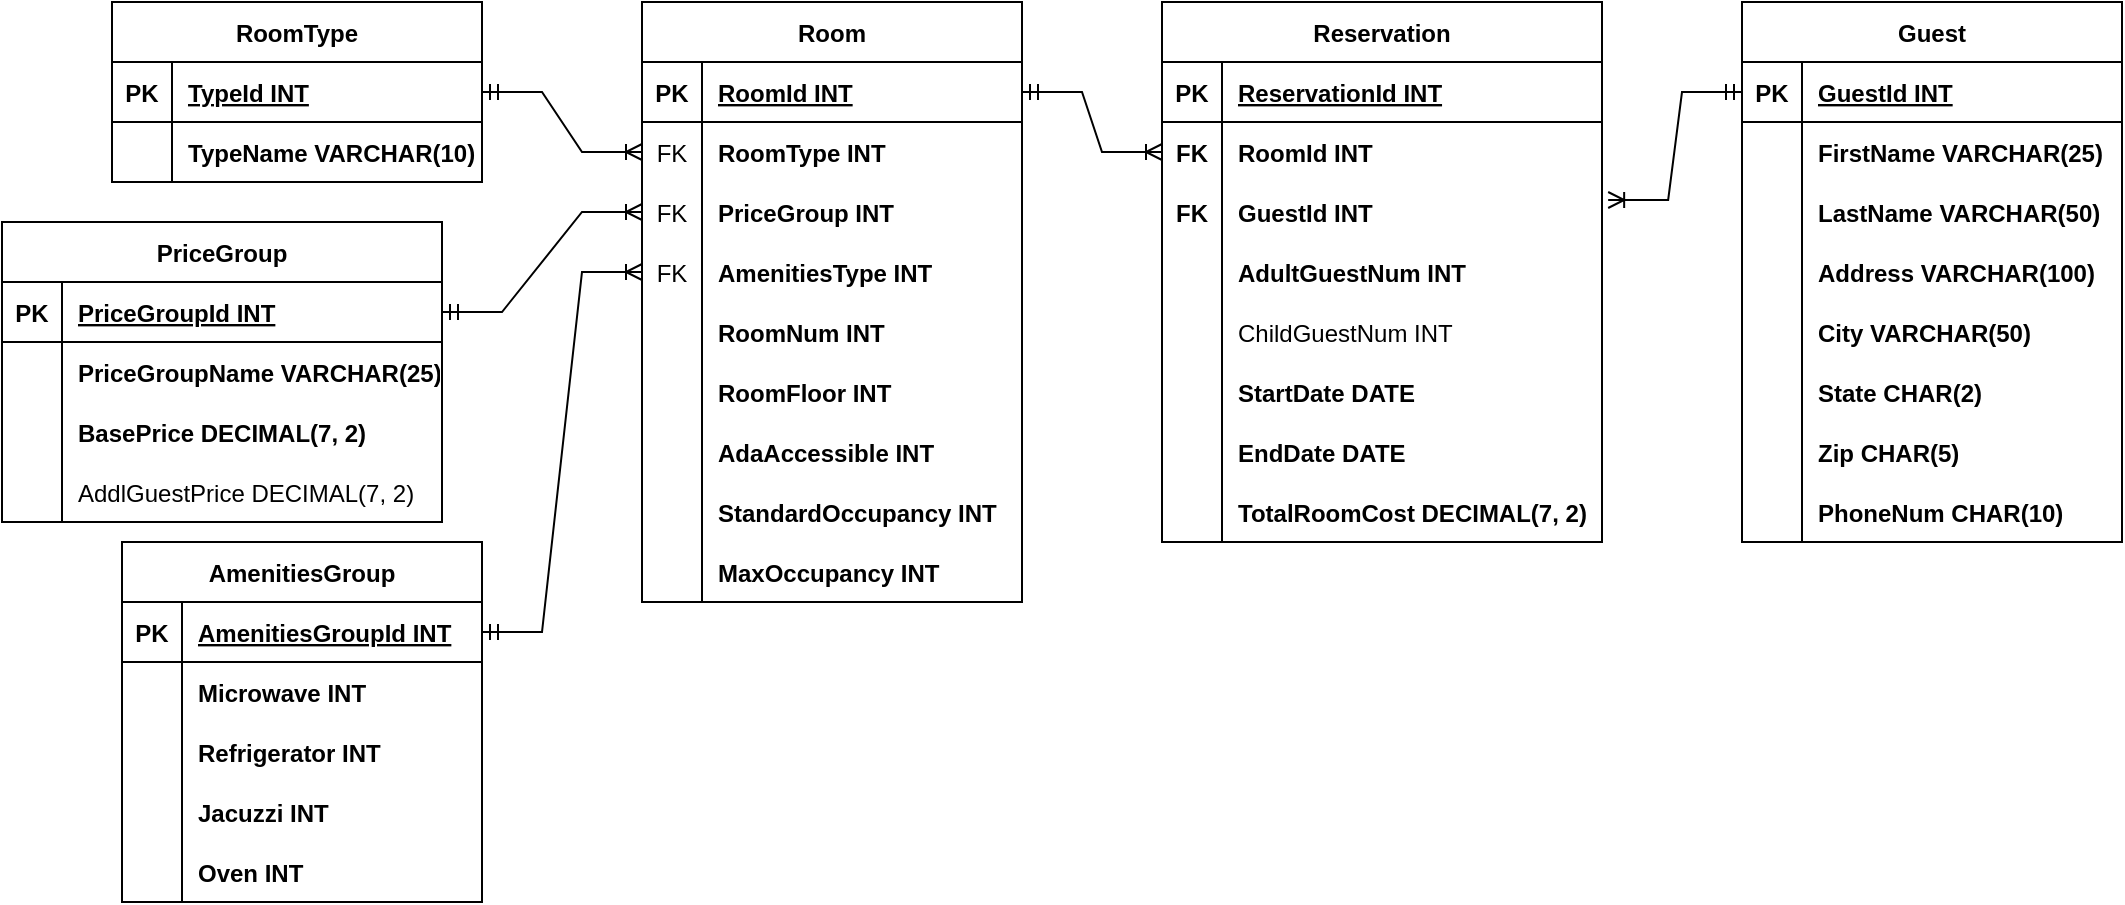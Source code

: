 <mxfile version="20.5.3" type="device"><diagram id="3-YCGGpNm0rzgTaGcJvv" name="Page-1"><mxGraphModel dx="1809" dy="748" grid="1" gridSize="10" guides="1" tooltips="1" connect="1" arrows="1" fold="1" page="1" pageScale="1" pageWidth="850" pageHeight="1100" math="0" shadow="0"><root><mxCell id="0"/><mxCell id="1" parent="0"/><mxCell id="HAqNEDZajmoXnKxnrT2e-1" value="Room" style="shape=table;startSize=30;container=1;collapsible=1;childLayout=tableLayout;fixedRows=1;rowLines=0;fontStyle=1;align=center;resizeLast=1;" parent="1" vertex="1"><mxGeometry x="-190" y="160" width="190" height="300" as="geometry"/></mxCell><mxCell id="HAqNEDZajmoXnKxnrT2e-2" value="" style="shape=tableRow;horizontal=0;startSize=0;swimlaneHead=0;swimlaneBody=0;fillColor=none;collapsible=0;dropTarget=0;points=[[0,0.5],[1,0.5]];portConstraint=eastwest;top=0;left=0;right=0;bottom=1;" parent="HAqNEDZajmoXnKxnrT2e-1" vertex="1"><mxGeometry y="30" width="190" height="30" as="geometry"/></mxCell><mxCell id="HAqNEDZajmoXnKxnrT2e-3" value="PK" style="shape=partialRectangle;connectable=0;fillColor=none;top=0;left=0;bottom=0;right=0;fontStyle=1;overflow=hidden;" parent="HAqNEDZajmoXnKxnrT2e-2" vertex="1"><mxGeometry width="30" height="30" as="geometry"><mxRectangle width="30" height="30" as="alternateBounds"/></mxGeometry></mxCell><mxCell id="HAqNEDZajmoXnKxnrT2e-4" value="RoomId INT" style="shape=partialRectangle;connectable=0;fillColor=none;top=0;left=0;bottom=0;right=0;align=left;spacingLeft=6;fontStyle=5;overflow=hidden;" parent="HAqNEDZajmoXnKxnrT2e-2" vertex="1"><mxGeometry x="30" width="160" height="30" as="geometry"><mxRectangle width="160" height="30" as="alternateBounds"/></mxGeometry></mxCell><mxCell id="HAqNEDZajmoXnKxnrT2e-5" value="" style="shape=tableRow;horizontal=0;startSize=0;swimlaneHead=0;swimlaneBody=0;fillColor=none;collapsible=0;dropTarget=0;points=[[0,0.5],[1,0.5]];portConstraint=eastwest;top=0;left=0;right=0;bottom=0;" parent="HAqNEDZajmoXnKxnrT2e-1" vertex="1"><mxGeometry y="60" width="190" height="30" as="geometry"/></mxCell><mxCell id="HAqNEDZajmoXnKxnrT2e-6" value="FK" style="shape=partialRectangle;connectable=0;fillColor=none;top=0;left=0;bottom=0;right=0;editable=1;overflow=hidden;" parent="HAqNEDZajmoXnKxnrT2e-5" vertex="1"><mxGeometry width="30" height="30" as="geometry"><mxRectangle width="30" height="30" as="alternateBounds"/></mxGeometry></mxCell><mxCell id="HAqNEDZajmoXnKxnrT2e-7" value="RoomType INT" style="shape=partialRectangle;connectable=0;fillColor=none;top=0;left=0;bottom=0;right=0;align=left;spacingLeft=6;overflow=hidden;fontStyle=1" parent="HAqNEDZajmoXnKxnrT2e-5" vertex="1"><mxGeometry x="30" width="160" height="30" as="geometry"><mxRectangle width="160" height="30" as="alternateBounds"/></mxGeometry></mxCell><mxCell id="HAqNEDZajmoXnKxnrT2e-58" value="" style="shape=tableRow;horizontal=0;startSize=0;swimlaneHead=0;swimlaneBody=0;fillColor=none;collapsible=0;dropTarget=0;points=[[0,0.5],[1,0.5]];portConstraint=eastwest;top=0;left=0;right=0;bottom=0;" parent="HAqNEDZajmoXnKxnrT2e-1" vertex="1"><mxGeometry y="90" width="190" height="30" as="geometry"/></mxCell><mxCell id="HAqNEDZajmoXnKxnrT2e-59" value="FK" style="shape=partialRectangle;connectable=0;fillColor=none;top=0;left=0;bottom=0;right=0;editable=1;overflow=hidden;" parent="HAqNEDZajmoXnKxnrT2e-58" vertex="1"><mxGeometry width="30" height="30" as="geometry"><mxRectangle width="30" height="30" as="alternateBounds"/></mxGeometry></mxCell><mxCell id="HAqNEDZajmoXnKxnrT2e-60" value="PriceGroup INT" style="shape=partialRectangle;connectable=0;fillColor=none;top=0;left=0;bottom=0;right=0;align=left;spacingLeft=6;overflow=hidden;fontStyle=1" parent="HAqNEDZajmoXnKxnrT2e-58" vertex="1"><mxGeometry x="30" width="160" height="30" as="geometry"><mxRectangle width="160" height="30" as="alternateBounds"/></mxGeometry></mxCell><mxCell id="HAqNEDZajmoXnKxnrT2e-36" value="" style="shape=tableRow;horizontal=0;startSize=0;swimlaneHead=0;swimlaneBody=0;fillColor=none;collapsible=0;dropTarget=0;points=[[0,0.5],[1,0.5]];portConstraint=eastwest;top=0;left=0;right=0;bottom=0;" parent="HAqNEDZajmoXnKxnrT2e-1" vertex="1"><mxGeometry y="120" width="190" height="30" as="geometry"/></mxCell><mxCell id="HAqNEDZajmoXnKxnrT2e-37" value="FK" style="shape=partialRectangle;connectable=0;fillColor=none;top=0;left=0;bottom=0;right=0;editable=1;overflow=hidden;" parent="HAqNEDZajmoXnKxnrT2e-36" vertex="1"><mxGeometry width="30" height="30" as="geometry"><mxRectangle width="30" height="30" as="alternateBounds"/></mxGeometry></mxCell><mxCell id="HAqNEDZajmoXnKxnrT2e-38" value="AmenitiesType INT" style="shape=partialRectangle;connectable=0;fillColor=none;top=0;left=0;bottom=0;right=0;align=left;spacingLeft=6;overflow=hidden;fontStyle=1" parent="HAqNEDZajmoXnKxnrT2e-36" vertex="1"><mxGeometry x="30" width="160" height="30" as="geometry"><mxRectangle width="160" height="30" as="alternateBounds"/></mxGeometry></mxCell><mxCell id="HAqNEDZajmoXnKxnrT2e-55" value="" style="shape=tableRow;horizontal=0;startSize=0;swimlaneHead=0;swimlaneBody=0;fillColor=none;collapsible=0;dropTarget=0;points=[[0,0.5],[1,0.5]];portConstraint=eastwest;top=0;left=0;right=0;bottom=0;" parent="HAqNEDZajmoXnKxnrT2e-1" vertex="1"><mxGeometry y="150" width="190" height="30" as="geometry"/></mxCell><mxCell id="HAqNEDZajmoXnKxnrT2e-56" value="" style="shape=partialRectangle;connectable=0;fillColor=none;top=0;left=0;bottom=0;right=0;editable=1;overflow=hidden;" parent="HAqNEDZajmoXnKxnrT2e-55" vertex="1"><mxGeometry width="30" height="30" as="geometry"><mxRectangle width="30" height="30" as="alternateBounds"/></mxGeometry></mxCell><mxCell id="HAqNEDZajmoXnKxnrT2e-57" value="RoomNum INT" style="shape=partialRectangle;connectable=0;fillColor=none;top=0;left=0;bottom=0;right=0;align=left;spacingLeft=6;overflow=hidden;fontStyle=1" parent="HAqNEDZajmoXnKxnrT2e-55" vertex="1"><mxGeometry x="30" width="160" height="30" as="geometry"><mxRectangle width="160" height="30" as="alternateBounds"/></mxGeometry></mxCell><mxCell id="HAqNEDZajmoXnKxnrT2e-189" value="" style="shape=tableRow;horizontal=0;startSize=0;swimlaneHead=0;swimlaneBody=0;fillColor=none;collapsible=0;dropTarget=0;points=[[0,0.5],[1,0.5]];portConstraint=eastwest;top=0;left=0;right=0;bottom=0;" parent="HAqNEDZajmoXnKxnrT2e-1" vertex="1"><mxGeometry y="180" width="190" height="30" as="geometry"/></mxCell><mxCell id="HAqNEDZajmoXnKxnrT2e-190" value="" style="shape=partialRectangle;connectable=0;fillColor=none;top=0;left=0;bottom=0;right=0;editable=1;overflow=hidden;" parent="HAqNEDZajmoXnKxnrT2e-189" vertex="1"><mxGeometry width="30" height="30" as="geometry"><mxRectangle width="30" height="30" as="alternateBounds"/></mxGeometry></mxCell><mxCell id="HAqNEDZajmoXnKxnrT2e-191" value="RoomFloor INT" style="shape=partialRectangle;connectable=0;fillColor=none;top=0;left=0;bottom=0;right=0;align=left;spacingLeft=6;overflow=hidden;fontStyle=1" parent="HAqNEDZajmoXnKxnrT2e-189" vertex="1"><mxGeometry x="30" width="160" height="30" as="geometry"><mxRectangle width="160" height="30" as="alternateBounds"/></mxGeometry></mxCell><mxCell id="HAqNEDZajmoXnKxnrT2e-8" value="" style="shape=tableRow;horizontal=0;startSize=0;swimlaneHead=0;swimlaneBody=0;fillColor=none;collapsible=0;dropTarget=0;points=[[0,0.5],[1,0.5]];portConstraint=eastwest;top=0;left=0;right=0;bottom=0;" parent="HAqNEDZajmoXnKxnrT2e-1" vertex="1"><mxGeometry y="210" width="190" height="30" as="geometry"/></mxCell><mxCell id="HAqNEDZajmoXnKxnrT2e-9" value="" style="shape=partialRectangle;connectable=0;fillColor=none;top=0;left=0;bottom=0;right=0;editable=1;overflow=hidden;" parent="HAqNEDZajmoXnKxnrT2e-8" vertex="1"><mxGeometry width="30" height="30" as="geometry"><mxRectangle width="30" height="30" as="alternateBounds"/></mxGeometry></mxCell><mxCell id="HAqNEDZajmoXnKxnrT2e-10" value="AdaAccessible INT" style="shape=partialRectangle;connectable=0;fillColor=none;top=0;left=0;bottom=0;right=0;align=left;spacingLeft=6;overflow=hidden;fontStyle=1" parent="HAqNEDZajmoXnKxnrT2e-8" vertex="1"><mxGeometry x="30" width="160" height="30" as="geometry"><mxRectangle width="160" height="30" as="alternateBounds"/></mxGeometry></mxCell><mxCell id="HAqNEDZajmoXnKxnrT2e-11" value="" style="shape=tableRow;horizontal=0;startSize=0;swimlaneHead=0;swimlaneBody=0;fillColor=none;collapsible=0;dropTarget=0;points=[[0,0.5],[1,0.5]];portConstraint=eastwest;top=0;left=0;right=0;bottom=0;" parent="HAqNEDZajmoXnKxnrT2e-1" vertex="1"><mxGeometry y="240" width="190" height="30" as="geometry"/></mxCell><mxCell id="HAqNEDZajmoXnKxnrT2e-12" value="" style="shape=partialRectangle;connectable=0;fillColor=none;top=0;left=0;bottom=0;right=0;editable=1;overflow=hidden;" parent="HAqNEDZajmoXnKxnrT2e-11" vertex="1"><mxGeometry width="30" height="30" as="geometry"><mxRectangle width="30" height="30" as="alternateBounds"/></mxGeometry></mxCell><mxCell id="HAqNEDZajmoXnKxnrT2e-13" value="StandardOccupancy INT" style="shape=partialRectangle;connectable=0;fillColor=none;top=0;left=0;bottom=0;right=0;align=left;spacingLeft=6;overflow=hidden;fontStyle=1" parent="HAqNEDZajmoXnKxnrT2e-11" vertex="1"><mxGeometry x="30" width="160" height="30" as="geometry"><mxRectangle width="160" height="30" as="alternateBounds"/></mxGeometry></mxCell><mxCell id="HAqNEDZajmoXnKxnrT2e-30" value="" style="shape=tableRow;horizontal=0;startSize=0;swimlaneHead=0;swimlaneBody=0;fillColor=none;collapsible=0;dropTarget=0;points=[[0,0.5],[1,0.5]];portConstraint=eastwest;top=0;left=0;right=0;bottom=0;" parent="HAqNEDZajmoXnKxnrT2e-1" vertex="1"><mxGeometry y="270" width="190" height="30" as="geometry"/></mxCell><mxCell id="HAqNEDZajmoXnKxnrT2e-31" value="" style="shape=partialRectangle;connectable=0;fillColor=none;top=0;left=0;bottom=0;right=0;editable=1;overflow=hidden;" parent="HAqNEDZajmoXnKxnrT2e-30" vertex="1"><mxGeometry width="30" height="30" as="geometry"><mxRectangle width="30" height="30" as="alternateBounds"/></mxGeometry></mxCell><mxCell id="HAqNEDZajmoXnKxnrT2e-32" value="MaxOccupancy INT" style="shape=partialRectangle;connectable=0;fillColor=none;top=0;left=0;bottom=0;right=0;align=left;spacingLeft=6;overflow=hidden;fontStyle=1" parent="HAqNEDZajmoXnKxnrT2e-30" vertex="1"><mxGeometry x="30" width="160" height="30" as="geometry"><mxRectangle width="160" height="30" as="alternateBounds"/></mxGeometry></mxCell><mxCell id="HAqNEDZajmoXnKxnrT2e-42" value="RoomType" style="shape=table;startSize=30;container=1;collapsible=1;childLayout=tableLayout;fixedRows=1;rowLines=0;fontStyle=1;align=center;resizeLast=1;" parent="1" vertex="1"><mxGeometry x="-455" y="160" width="185" height="90" as="geometry"/></mxCell><mxCell id="HAqNEDZajmoXnKxnrT2e-43" value="" style="shape=tableRow;horizontal=0;startSize=0;swimlaneHead=0;swimlaneBody=0;fillColor=none;collapsible=0;dropTarget=0;points=[[0,0.5],[1,0.5]];portConstraint=eastwest;top=0;left=0;right=0;bottom=1;" parent="HAqNEDZajmoXnKxnrT2e-42" vertex="1"><mxGeometry y="30" width="185" height="30" as="geometry"/></mxCell><mxCell id="HAqNEDZajmoXnKxnrT2e-44" value="PK" style="shape=partialRectangle;connectable=0;fillColor=none;top=0;left=0;bottom=0;right=0;fontStyle=1;overflow=hidden;" parent="HAqNEDZajmoXnKxnrT2e-43" vertex="1"><mxGeometry width="30" height="30" as="geometry"><mxRectangle width="30" height="30" as="alternateBounds"/></mxGeometry></mxCell><mxCell id="HAqNEDZajmoXnKxnrT2e-45" value="TypeId INT" style="shape=partialRectangle;connectable=0;fillColor=none;top=0;left=0;bottom=0;right=0;align=left;spacingLeft=6;fontStyle=5;overflow=hidden;" parent="HAqNEDZajmoXnKxnrT2e-43" vertex="1"><mxGeometry x="30" width="155" height="30" as="geometry"><mxRectangle width="155" height="30" as="alternateBounds"/></mxGeometry></mxCell><mxCell id="HAqNEDZajmoXnKxnrT2e-46" value="" style="shape=tableRow;horizontal=0;startSize=0;swimlaneHead=0;swimlaneBody=0;fillColor=none;collapsible=0;dropTarget=0;points=[[0,0.5],[1,0.5]];portConstraint=eastwest;top=0;left=0;right=0;bottom=0;" parent="HAqNEDZajmoXnKxnrT2e-42" vertex="1"><mxGeometry y="60" width="185" height="30" as="geometry"/></mxCell><mxCell id="HAqNEDZajmoXnKxnrT2e-47" value="" style="shape=partialRectangle;connectable=0;fillColor=none;top=0;left=0;bottom=0;right=0;editable=1;overflow=hidden;" parent="HAqNEDZajmoXnKxnrT2e-46" vertex="1"><mxGeometry width="30" height="30" as="geometry"><mxRectangle width="30" height="30" as="alternateBounds"/></mxGeometry></mxCell><mxCell id="HAqNEDZajmoXnKxnrT2e-48" value="TypeName VARCHAR(10)" style="shape=partialRectangle;connectable=0;fillColor=none;top=0;left=0;bottom=0;right=0;align=left;spacingLeft=6;overflow=hidden;fontStyle=1" parent="HAqNEDZajmoXnKxnrT2e-46" vertex="1"><mxGeometry x="30" width="155" height="30" as="geometry"><mxRectangle width="155" height="30" as="alternateBounds"/></mxGeometry></mxCell><mxCell id="HAqNEDZajmoXnKxnrT2e-61" value="PriceGroup" style="shape=table;startSize=30;container=1;collapsible=1;childLayout=tableLayout;fixedRows=1;rowLines=0;fontStyle=1;align=center;resizeLast=1;" parent="1" vertex="1"><mxGeometry x="-510" y="270" width="220" height="150" as="geometry"/></mxCell><mxCell id="HAqNEDZajmoXnKxnrT2e-62" value="" style="shape=tableRow;horizontal=0;startSize=0;swimlaneHead=0;swimlaneBody=0;fillColor=none;collapsible=0;dropTarget=0;points=[[0,0.5],[1,0.5]];portConstraint=eastwest;top=0;left=0;right=0;bottom=1;" parent="HAqNEDZajmoXnKxnrT2e-61" vertex="1"><mxGeometry y="30" width="220" height="30" as="geometry"/></mxCell><mxCell id="HAqNEDZajmoXnKxnrT2e-63" value="PK" style="shape=partialRectangle;connectable=0;fillColor=none;top=0;left=0;bottom=0;right=0;fontStyle=1;overflow=hidden;" parent="HAqNEDZajmoXnKxnrT2e-62" vertex="1"><mxGeometry width="30" height="30" as="geometry"><mxRectangle width="30" height="30" as="alternateBounds"/></mxGeometry></mxCell><mxCell id="HAqNEDZajmoXnKxnrT2e-64" value="PriceGroupId INT" style="shape=partialRectangle;connectable=0;fillColor=none;top=0;left=0;bottom=0;right=0;align=left;spacingLeft=6;fontStyle=5;overflow=hidden;" parent="HAqNEDZajmoXnKxnrT2e-62" vertex="1"><mxGeometry x="30" width="190" height="30" as="geometry"><mxRectangle width="190" height="30" as="alternateBounds"/></mxGeometry></mxCell><mxCell id="HAqNEDZajmoXnKxnrT2e-65" value="" style="shape=tableRow;horizontal=0;startSize=0;swimlaneHead=0;swimlaneBody=0;fillColor=none;collapsible=0;dropTarget=0;points=[[0,0.5],[1,0.5]];portConstraint=eastwest;top=0;left=0;right=0;bottom=0;" parent="HAqNEDZajmoXnKxnrT2e-61" vertex="1"><mxGeometry y="60" width="220" height="30" as="geometry"/></mxCell><mxCell id="HAqNEDZajmoXnKxnrT2e-66" value="" style="shape=partialRectangle;connectable=0;fillColor=none;top=0;left=0;bottom=0;right=0;editable=1;overflow=hidden;" parent="HAqNEDZajmoXnKxnrT2e-65" vertex="1"><mxGeometry width="30" height="30" as="geometry"><mxRectangle width="30" height="30" as="alternateBounds"/></mxGeometry></mxCell><mxCell id="HAqNEDZajmoXnKxnrT2e-67" value="PriceGroupName VARCHAR(25)" style="shape=partialRectangle;connectable=0;fillColor=none;top=0;left=0;bottom=0;right=0;align=left;spacingLeft=6;overflow=hidden;fontStyle=1" parent="HAqNEDZajmoXnKxnrT2e-65" vertex="1"><mxGeometry x="30" width="190" height="30" as="geometry"><mxRectangle width="190" height="30" as="alternateBounds"/></mxGeometry></mxCell><mxCell id="HAqNEDZajmoXnKxnrT2e-183" value="" style="shape=tableRow;horizontal=0;startSize=0;swimlaneHead=0;swimlaneBody=0;fillColor=none;collapsible=0;dropTarget=0;points=[[0,0.5],[1,0.5]];portConstraint=eastwest;top=0;left=0;right=0;bottom=0;" parent="HAqNEDZajmoXnKxnrT2e-61" vertex="1"><mxGeometry y="90" width="220" height="30" as="geometry"/></mxCell><mxCell id="HAqNEDZajmoXnKxnrT2e-184" value="" style="shape=partialRectangle;connectable=0;fillColor=none;top=0;left=0;bottom=0;right=0;editable=1;overflow=hidden;" parent="HAqNEDZajmoXnKxnrT2e-183" vertex="1"><mxGeometry width="30" height="30" as="geometry"><mxRectangle width="30" height="30" as="alternateBounds"/></mxGeometry></mxCell><mxCell id="HAqNEDZajmoXnKxnrT2e-185" value="BasePrice DECIMAL(7, 2)" style="shape=partialRectangle;connectable=0;fillColor=none;top=0;left=0;bottom=0;right=0;align=left;spacingLeft=6;overflow=hidden;fontStyle=1" parent="HAqNEDZajmoXnKxnrT2e-183" vertex="1"><mxGeometry x="30" width="190" height="30" as="geometry"><mxRectangle width="190" height="30" as="alternateBounds"/></mxGeometry></mxCell><mxCell id="HAqNEDZajmoXnKxnrT2e-68" value="" style="shape=tableRow;horizontal=0;startSize=0;swimlaneHead=0;swimlaneBody=0;fillColor=none;collapsible=0;dropTarget=0;points=[[0,0.5],[1,0.5]];portConstraint=eastwest;top=0;left=0;right=0;bottom=0;" parent="HAqNEDZajmoXnKxnrT2e-61" vertex="1"><mxGeometry y="120" width="220" height="30" as="geometry"/></mxCell><mxCell id="HAqNEDZajmoXnKxnrT2e-69" value="" style="shape=partialRectangle;connectable=0;fillColor=none;top=0;left=0;bottom=0;right=0;editable=1;overflow=hidden;" parent="HAqNEDZajmoXnKxnrT2e-68" vertex="1"><mxGeometry width="30" height="30" as="geometry"><mxRectangle width="30" height="30" as="alternateBounds"/></mxGeometry></mxCell><mxCell id="HAqNEDZajmoXnKxnrT2e-70" value="AddlGuestPrice DECIMAL(7, 2)" style="shape=partialRectangle;connectable=0;fillColor=none;top=0;left=0;bottom=0;right=0;align=left;spacingLeft=6;overflow=hidden;fontStyle=0" parent="HAqNEDZajmoXnKxnrT2e-68" vertex="1"><mxGeometry x="30" width="190" height="30" as="geometry"><mxRectangle width="190" height="30" as="alternateBounds"/></mxGeometry></mxCell><mxCell id="HAqNEDZajmoXnKxnrT2e-74" value="Guest" style="shape=table;startSize=30;container=1;collapsible=1;childLayout=tableLayout;fixedRows=1;rowLines=0;fontStyle=1;align=center;resizeLast=1;" parent="1" vertex="1"><mxGeometry x="360" y="160" width="190" height="270" as="geometry"/></mxCell><mxCell id="HAqNEDZajmoXnKxnrT2e-75" value="" style="shape=tableRow;horizontal=0;startSize=0;swimlaneHead=0;swimlaneBody=0;fillColor=none;collapsible=0;dropTarget=0;points=[[0,0.5],[1,0.5]];portConstraint=eastwest;top=0;left=0;right=0;bottom=1;" parent="HAqNEDZajmoXnKxnrT2e-74" vertex="1"><mxGeometry y="30" width="190" height="30" as="geometry"/></mxCell><mxCell id="HAqNEDZajmoXnKxnrT2e-76" value="PK" style="shape=partialRectangle;connectable=0;fillColor=none;top=0;left=0;bottom=0;right=0;fontStyle=1;overflow=hidden;" parent="HAqNEDZajmoXnKxnrT2e-75" vertex="1"><mxGeometry width="30" height="30" as="geometry"><mxRectangle width="30" height="30" as="alternateBounds"/></mxGeometry></mxCell><mxCell id="HAqNEDZajmoXnKxnrT2e-77" value="GuestId INT" style="shape=partialRectangle;connectable=0;fillColor=none;top=0;left=0;bottom=0;right=0;align=left;spacingLeft=6;fontStyle=5;overflow=hidden;" parent="HAqNEDZajmoXnKxnrT2e-75" vertex="1"><mxGeometry x="30" width="160" height="30" as="geometry"><mxRectangle width="160" height="30" as="alternateBounds"/></mxGeometry></mxCell><mxCell id="HAqNEDZajmoXnKxnrT2e-78" value="" style="shape=tableRow;horizontal=0;startSize=0;swimlaneHead=0;swimlaneBody=0;fillColor=none;collapsible=0;dropTarget=0;points=[[0,0.5],[1,0.5]];portConstraint=eastwest;top=0;left=0;right=0;bottom=0;" parent="HAqNEDZajmoXnKxnrT2e-74" vertex="1"><mxGeometry y="60" width="190" height="30" as="geometry"/></mxCell><mxCell id="HAqNEDZajmoXnKxnrT2e-79" value="" style="shape=partialRectangle;connectable=0;fillColor=none;top=0;left=0;bottom=0;right=0;editable=1;overflow=hidden;" parent="HAqNEDZajmoXnKxnrT2e-78" vertex="1"><mxGeometry width="30" height="30" as="geometry"><mxRectangle width="30" height="30" as="alternateBounds"/></mxGeometry></mxCell><mxCell id="HAqNEDZajmoXnKxnrT2e-80" value="FirstName VARCHAR(25)" style="shape=partialRectangle;connectable=0;fillColor=none;top=0;left=0;bottom=0;right=0;align=left;spacingLeft=6;overflow=hidden;fontStyle=1" parent="HAqNEDZajmoXnKxnrT2e-78" vertex="1"><mxGeometry x="30" width="160" height="30" as="geometry"><mxRectangle width="160" height="30" as="alternateBounds"/></mxGeometry></mxCell><mxCell id="HAqNEDZajmoXnKxnrT2e-81" value="" style="shape=tableRow;horizontal=0;startSize=0;swimlaneHead=0;swimlaneBody=0;fillColor=none;collapsible=0;dropTarget=0;points=[[0,0.5],[1,0.5]];portConstraint=eastwest;top=0;left=0;right=0;bottom=0;" parent="HAqNEDZajmoXnKxnrT2e-74" vertex="1"><mxGeometry y="90" width="190" height="30" as="geometry"/></mxCell><mxCell id="HAqNEDZajmoXnKxnrT2e-82" value="" style="shape=partialRectangle;connectable=0;fillColor=none;top=0;left=0;bottom=0;right=0;editable=1;overflow=hidden;" parent="HAqNEDZajmoXnKxnrT2e-81" vertex="1"><mxGeometry width="30" height="30" as="geometry"><mxRectangle width="30" height="30" as="alternateBounds"/></mxGeometry></mxCell><mxCell id="HAqNEDZajmoXnKxnrT2e-83" value="LastName VARCHAR(50)" style="shape=partialRectangle;connectable=0;fillColor=none;top=0;left=0;bottom=0;right=0;align=left;spacingLeft=6;overflow=hidden;fontStyle=1" parent="HAqNEDZajmoXnKxnrT2e-81" vertex="1"><mxGeometry x="30" width="160" height="30" as="geometry"><mxRectangle width="160" height="30" as="alternateBounds"/></mxGeometry></mxCell><mxCell id="HAqNEDZajmoXnKxnrT2e-84" value="" style="shape=tableRow;horizontal=0;startSize=0;swimlaneHead=0;swimlaneBody=0;fillColor=none;collapsible=0;dropTarget=0;points=[[0,0.5],[1,0.5]];portConstraint=eastwest;top=0;left=0;right=0;bottom=0;" parent="HAqNEDZajmoXnKxnrT2e-74" vertex="1"><mxGeometry y="120" width="190" height="30" as="geometry"/></mxCell><mxCell id="HAqNEDZajmoXnKxnrT2e-85" value="" style="shape=partialRectangle;connectable=0;fillColor=none;top=0;left=0;bottom=0;right=0;editable=1;overflow=hidden;" parent="HAqNEDZajmoXnKxnrT2e-84" vertex="1"><mxGeometry width="30" height="30" as="geometry"><mxRectangle width="30" height="30" as="alternateBounds"/></mxGeometry></mxCell><mxCell id="HAqNEDZajmoXnKxnrT2e-86" value="Address VARCHAR(100)" style="shape=partialRectangle;connectable=0;fillColor=none;top=0;left=0;bottom=0;right=0;align=left;spacingLeft=6;overflow=hidden;fontStyle=1" parent="HAqNEDZajmoXnKxnrT2e-84" vertex="1"><mxGeometry x="30" width="160" height="30" as="geometry"><mxRectangle width="160" height="30" as="alternateBounds"/></mxGeometry></mxCell><mxCell id="HAqNEDZajmoXnKxnrT2e-87" value="" style="shape=tableRow;horizontal=0;startSize=0;swimlaneHead=0;swimlaneBody=0;fillColor=none;collapsible=0;dropTarget=0;points=[[0,0.5],[1,0.5]];portConstraint=eastwest;top=0;left=0;right=0;bottom=0;" parent="HAqNEDZajmoXnKxnrT2e-74" vertex="1"><mxGeometry y="150" width="190" height="30" as="geometry"/></mxCell><mxCell id="HAqNEDZajmoXnKxnrT2e-88" value="" style="shape=partialRectangle;connectable=0;fillColor=none;top=0;left=0;bottom=0;right=0;editable=1;overflow=hidden;" parent="HAqNEDZajmoXnKxnrT2e-87" vertex="1"><mxGeometry width="30" height="30" as="geometry"><mxRectangle width="30" height="30" as="alternateBounds"/></mxGeometry></mxCell><mxCell id="HAqNEDZajmoXnKxnrT2e-89" value="City VARCHAR(50)" style="shape=partialRectangle;connectable=0;fillColor=none;top=0;left=0;bottom=0;right=0;align=left;spacingLeft=6;overflow=hidden;fontStyle=1" parent="HAqNEDZajmoXnKxnrT2e-87" vertex="1"><mxGeometry x="30" width="160" height="30" as="geometry"><mxRectangle width="160" height="30" as="alternateBounds"/></mxGeometry></mxCell><mxCell id="HAqNEDZajmoXnKxnrT2e-90" value="" style="shape=tableRow;horizontal=0;startSize=0;swimlaneHead=0;swimlaneBody=0;fillColor=none;collapsible=0;dropTarget=0;points=[[0,0.5],[1,0.5]];portConstraint=eastwest;top=0;left=0;right=0;bottom=0;" parent="HAqNEDZajmoXnKxnrT2e-74" vertex="1"><mxGeometry y="180" width="190" height="30" as="geometry"/></mxCell><mxCell id="HAqNEDZajmoXnKxnrT2e-91" value="" style="shape=partialRectangle;connectable=0;fillColor=none;top=0;left=0;bottom=0;right=0;editable=1;overflow=hidden;" parent="HAqNEDZajmoXnKxnrT2e-90" vertex="1"><mxGeometry width="30" height="30" as="geometry"><mxRectangle width="30" height="30" as="alternateBounds"/></mxGeometry></mxCell><mxCell id="HAqNEDZajmoXnKxnrT2e-92" value="State CHAR(2)" style="shape=partialRectangle;connectable=0;fillColor=none;top=0;left=0;bottom=0;right=0;align=left;spacingLeft=6;overflow=hidden;fontStyle=1" parent="HAqNEDZajmoXnKxnrT2e-90" vertex="1"><mxGeometry x="30" width="160" height="30" as="geometry"><mxRectangle width="160" height="30" as="alternateBounds"/></mxGeometry></mxCell><mxCell id="HAqNEDZajmoXnKxnrT2e-93" value="" style="shape=tableRow;horizontal=0;startSize=0;swimlaneHead=0;swimlaneBody=0;fillColor=none;collapsible=0;dropTarget=0;points=[[0,0.5],[1,0.5]];portConstraint=eastwest;top=0;left=0;right=0;bottom=0;" parent="HAqNEDZajmoXnKxnrT2e-74" vertex="1"><mxGeometry y="210" width="190" height="30" as="geometry"/></mxCell><mxCell id="HAqNEDZajmoXnKxnrT2e-94" value="" style="shape=partialRectangle;connectable=0;fillColor=none;top=0;left=0;bottom=0;right=0;editable=1;overflow=hidden;" parent="HAqNEDZajmoXnKxnrT2e-93" vertex="1"><mxGeometry width="30" height="30" as="geometry"><mxRectangle width="30" height="30" as="alternateBounds"/></mxGeometry></mxCell><mxCell id="HAqNEDZajmoXnKxnrT2e-95" value="Zip CHAR(5)" style="shape=partialRectangle;connectable=0;fillColor=none;top=0;left=0;bottom=0;right=0;align=left;spacingLeft=6;overflow=hidden;fontStyle=1" parent="HAqNEDZajmoXnKxnrT2e-93" vertex="1"><mxGeometry x="30" width="160" height="30" as="geometry"><mxRectangle width="160" height="30" as="alternateBounds"/></mxGeometry></mxCell><mxCell id="HAqNEDZajmoXnKxnrT2e-96" value="" style="shape=tableRow;horizontal=0;startSize=0;swimlaneHead=0;swimlaneBody=0;fillColor=none;collapsible=0;dropTarget=0;points=[[0,0.5],[1,0.5]];portConstraint=eastwest;top=0;left=0;right=0;bottom=0;" parent="HAqNEDZajmoXnKxnrT2e-74" vertex="1"><mxGeometry y="240" width="190" height="30" as="geometry"/></mxCell><mxCell id="HAqNEDZajmoXnKxnrT2e-97" value="" style="shape=partialRectangle;connectable=0;fillColor=none;top=0;left=0;bottom=0;right=0;editable=1;overflow=hidden;" parent="HAqNEDZajmoXnKxnrT2e-96" vertex="1"><mxGeometry width="30" height="30" as="geometry"><mxRectangle width="30" height="30" as="alternateBounds"/></mxGeometry></mxCell><mxCell id="HAqNEDZajmoXnKxnrT2e-98" value="PhoneNum CHAR(10)" style="shape=partialRectangle;connectable=0;fillColor=none;top=0;left=0;bottom=0;right=0;align=left;spacingLeft=6;overflow=hidden;fontStyle=1" parent="HAqNEDZajmoXnKxnrT2e-96" vertex="1"><mxGeometry x="30" width="160" height="30" as="geometry"><mxRectangle width="160" height="30" as="alternateBounds"/></mxGeometry></mxCell><mxCell id="HAqNEDZajmoXnKxnrT2e-99" value="Reservation" style="shape=table;startSize=30;container=1;collapsible=1;childLayout=tableLayout;fixedRows=1;rowLines=0;fontStyle=1;align=center;resizeLast=1;" parent="1" vertex="1"><mxGeometry x="70" y="160" width="220" height="270" as="geometry"/></mxCell><mxCell id="HAqNEDZajmoXnKxnrT2e-100" value="" style="shape=tableRow;horizontal=0;startSize=0;swimlaneHead=0;swimlaneBody=0;fillColor=none;collapsible=0;dropTarget=0;points=[[0,0.5],[1,0.5]];portConstraint=eastwest;top=0;left=0;right=0;bottom=1;" parent="HAqNEDZajmoXnKxnrT2e-99" vertex="1"><mxGeometry y="30" width="220" height="30" as="geometry"/></mxCell><mxCell id="HAqNEDZajmoXnKxnrT2e-101" value="PK" style="shape=partialRectangle;connectable=0;fillColor=none;top=0;left=0;bottom=0;right=0;fontStyle=1;overflow=hidden;" parent="HAqNEDZajmoXnKxnrT2e-100" vertex="1"><mxGeometry width="30" height="30" as="geometry"><mxRectangle width="30" height="30" as="alternateBounds"/></mxGeometry></mxCell><mxCell id="HAqNEDZajmoXnKxnrT2e-102" value="ReservationId INT" style="shape=partialRectangle;connectable=0;fillColor=none;top=0;left=0;bottom=0;right=0;align=left;spacingLeft=6;fontStyle=5;overflow=hidden;" parent="HAqNEDZajmoXnKxnrT2e-100" vertex="1"><mxGeometry x="30" width="190" height="30" as="geometry"><mxRectangle width="190" height="30" as="alternateBounds"/></mxGeometry></mxCell><mxCell id="HAqNEDZajmoXnKxnrT2e-103" value="" style="shape=tableRow;horizontal=0;startSize=0;swimlaneHead=0;swimlaneBody=0;fillColor=none;collapsible=0;dropTarget=0;points=[[0,0.5],[1,0.5]];portConstraint=eastwest;top=0;left=0;right=0;bottom=0;" parent="HAqNEDZajmoXnKxnrT2e-99" vertex="1"><mxGeometry y="60" width="220" height="30" as="geometry"/></mxCell><mxCell id="HAqNEDZajmoXnKxnrT2e-104" value="FK" style="shape=partialRectangle;connectable=0;fillColor=none;top=0;left=0;bottom=0;right=0;editable=1;overflow=hidden;fontStyle=1" parent="HAqNEDZajmoXnKxnrT2e-103" vertex="1"><mxGeometry width="30" height="30" as="geometry"><mxRectangle width="30" height="30" as="alternateBounds"/></mxGeometry></mxCell><mxCell id="HAqNEDZajmoXnKxnrT2e-105" value="RoomId INT" style="shape=partialRectangle;connectable=0;fillColor=none;top=0;left=0;bottom=0;right=0;align=left;spacingLeft=6;overflow=hidden;fontStyle=1" parent="HAqNEDZajmoXnKxnrT2e-103" vertex="1"><mxGeometry x="30" width="190" height="30" as="geometry"><mxRectangle width="190" height="30" as="alternateBounds"/></mxGeometry></mxCell><mxCell id="HAqNEDZajmoXnKxnrT2e-106" value="" style="shape=tableRow;horizontal=0;startSize=0;swimlaneHead=0;swimlaneBody=0;fillColor=none;collapsible=0;dropTarget=0;points=[[0,0.5],[1,0.5]];portConstraint=eastwest;top=0;left=0;right=0;bottom=0;" parent="HAqNEDZajmoXnKxnrT2e-99" vertex="1"><mxGeometry y="90" width="220" height="30" as="geometry"/></mxCell><mxCell id="HAqNEDZajmoXnKxnrT2e-107" value="FK" style="shape=partialRectangle;connectable=0;fillColor=none;top=0;left=0;bottom=0;right=0;editable=1;overflow=hidden;fontStyle=1" parent="HAqNEDZajmoXnKxnrT2e-106" vertex="1"><mxGeometry width="30" height="30" as="geometry"><mxRectangle width="30" height="30" as="alternateBounds"/></mxGeometry></mxCell><mxCell id="HAqNEDZajmoXnKxnrT2e-108" value="GuestId INT" style="shape=partialRectangle;connectable=0;fillColor=none;top=0;left=0;bottom=0;right=0;align=left;spacingLeft=6;overflow=hidden;fontStyle=1" parent="HAqNEDZajmoXnKxnrT2e-106" vertex="1"><mxGeometry x="30" width="190" height="30" as="geometry"><mxRectangle width="190" height="30" as="alternateBounds"/></mxGeometry></mxCell><mxCell id="HAqNEDZajmoXnKxnrT2e-109" value="" style="shape=tableRow;horizontal=0;startSize=0;swimlaneHead=0;swimlaneBody=0;fillColor=none;collapsible=0;dropTarget=0;points=[[0,0.5],[1,0.5]];portConstraint=eastwest;top=0;left=0;right=0;bottom=0;" parent="HAqNEDZajmoXnKxnrT2e-99" vertex="1"><mxGeometry y="120" width="220" height="30" as="geometry"/></mxCell><mxCell id="HAqNEDZajmoXnKxnrT2e-110" value="" style="shape=partialRectangle;connectable=0;fillColor=none;top=0;left=0;bottom=0;right=0;editable=1;overflow=hidden;" parent="HAqNEDZajmoXnKxnrT2e-109" vertex="1"><mxGeometry width="30" height="30" as="geometry"><mxRectangle width="30" height="30" as="alternateBounds"/></mxGeometry></mxCell><mxCell id="HAqNEDZajmoXnKxnrT2e-111" value="AdultGuestNum INT" style="shape=partialRectangle;connectable=0;fillColor=none;top=0;left=0;bottom=0;right=0;align=left;spacingLeft=6;overflow=hidden;fontStyle=1" parent="HAqNEDZajmoXnKxnrT2e-109" vertex="1"><mxGeometry x="30" width="190" height="30" as="geometry"><mxRectangle width="190" height="30" as="alternateBounds"/></mxGeometry></mxCell><mxCell id="HAqNEDZajmoXnKxnrT2e-112" value="" style="shape=tableRow;horizontal=0;startSize=0;swimlaneHead=0;swimlaneBody=0;fillColor=none;collapsible=0;dropTarget=0;points=[[0,0.5],[1,0.5]];portConstraint=eastwest;top=0;left=0;right=0;bottom=0;" parent="HAqNEDZajmoXnKxnrT2e-99" vertex="1"><mxGeometry y="150" width="220" height="30" as="geometry"/></mxCell><mxCell id="HAqNEDZajmoXnKxnrT2e-113" value="" style="shape=partialRectangle;connectable=0;fillColor=none;top=0;left=0;bottom=0;right=0;editable=1;overflow=hidden;" parent="HAqNEDZajmoXnKxnrT2e-112" vertex="1"><mxGeometry width="30" height="30" as="geometry"><mxRectangle width="30" height="30" as="alternateBounds"/></mxGeometry></mxCell><mxCell id="HAqNEDZajmoXnKxnrT2e-114" value="ChildGuestNum INT" style="shape=partialRectangle;connectable=0;fillColor=none;top=0;left=0;bottom=0;right=0;align=left;spacingLeft=6;overflow=hidden;fontStyle=0" parent="HAqNEDZajmoXnKxnrT2e-112" vertex="1"><mxGeometry x="30" width="190" height="30" as="geometry"><mxRectangle width="190" height="30" as="alternateBounds"/></mxGeometry></mxCell><mxCell id="HAqNEDZajmoXnKxnrT2e-131" value="" style="shape=tableRow;horizontal=0;startSize=0;swimlaneHead=0;swimlaneBody=0;fillColor=none;collapsible=0;dropTarget=0;points=[[0,0.5],[1,0.5]];portConstraint=eastwest;top=0;left=0;right=0;bottom=0;" parent="HAqNEDZajmoXnKxnrT2e-99" vertex="1"><mxGeometry y="180" width="220" height="30" as="geometry"/></mxCell><mxCell id="HAqNEDZajmoXnKxnrT2e-132" value="" style="shape=partialRectangle;connectable=0;fillColor=none;top=0;left=0;bottom=0;right=0;editable=1;overflow=hidden;" parent="HAqNEDZajmoXnKxnrT2e-131" vertex="1"><mxGeometry width="30" height="30" as="geometry"><mxRectangle width="30" height="30" as="alternateBounds"/></mxGeometry></mxCell><mxCell id="HAqNEDZajmoXnKxnrT2e-133" value="StartDate DATE" style="shape=partialRectangle;connectable=0;fillColor=none;top=0;left=0;bottom=0;right=0;align=left;spacingLeft=6;overflow=hidden;fontStyle=1" parent="HAqNEDZajmoXnKxnrT2e-131" vertex="1"><mxGeometry x="30" width="190" height="30" as="geometry"><mxRectangle width="190" height="30" as="alternateBounds"/></mxGeometry></mxCell><mxCell id="HAqNEDZajmoXnKxnrT2e-134" value="" style="shape=tableRow;horizontal=0;startSize=0;swimlaneHead=0;swimlaneBody=0;fillColor=none;collapsible=0;dropTarget=0;points=[[0,0.5],[1,0.5]];portConstraint=eastwest;top=0;left=0;right=0;bottom=0;" parent="HAqNEDZajmoXnKxnrT2e-99" vertex="1"><mxGeometry y="210" width="220" height="30" as="geometry"/></mxCell><mxCell id="HAqNEDZajmoXnKxnrT2e-135" value="" style="shape=partialRectangle;connectable=0;fillColor=none;top=0;left=0;bottom=0;right=0;editable=1;overflow=hidden;" parent="HAqNEDZajmoXnKxnrT2e-134" vertex="1"><mxGeometry width="30" height="30" as="geometry"><mxRectangle width="30" height="30" as="alternateBounds"/></mxGeometry></mxCell><mxCell id="HAqNEDZajmoXnKxnrT2e-136" value="EndDate DATE" style="shape=partialRectangle;connectable=0;fillColor=none;top=0;left=0;bottom=0;right=0;align=left;spacingLeft=6;overflow=hidden;fontStyle=1" parent="HAqNEDZajmoXnKxnrT2e-134" vertex="1"><mxGeometry x="30" width="190" height="30" as="geometry"><mxRectangle width="190" height="30" as="alternateBounds"/></mxGeometry></mxCell><mxCell id="HAqNEDZajmoXnKxnrT2e-137" value="" style="shape=tableRow;horizontal=0;startSize=0;swimlaneHead=0;swimlaneBody=0;fillColor=none;collapsible=0;dropTarget=0;points=[[0,0.5],[1,0.5]];portConstraint=eastwest;top=0;left=0;right=0;bottom=0;" parent="HAqNEDZajmoXnKxnrT2e-99" vertex="1"><mxGeometry y="240" width="220" height="30" as="geometry"/></mxCell><mxCell id="HAqNEDZajmoXnKxnrT2e-138" value="" style="shape=partialRectangle;connectable=0;fillColor=none;top=0;left=0;bottom=0;right=0;editable=1;overflow=hidden;" parent="HAqNEDZajmoXnKxnrT2e-137" vertex="1"><mxGeometry width="30" height="30" as="geometry"><mxRectangle width="30" height="30" as="alternateBounds"/></mxGeometry></mxCell><mxCell id="HAqNEDZajmoXnKxnrT2e-139" value="TotalRoomCost DECIMAL(7, 2)" style="shape=partialRectangle;connectable=0;fillColor=none;top=0;left=0;bottom=0;right=0;align=left;spacingLeft=6;overflow=hidden;fontStyle=1" parent="HAqNEDZajmoXnKxnrT2e-137" vertex="1"><mxGeometry x="30" width="190" height="30" as="geometry"><mxRectangle width="190" height="30" as="alternateBounds"/></mxGeometry></mxCell><mxCell id="HAqNEDZajmoXnKxnrT2e-143" value="" style="edgeStyle=entityRelationEdgeStyle;fontSize=12;html=1;endArrow=ERoneToMany;startArrow=ERmandOne;rounded=0;exitX=1;exitY=0.5;exitDx=0;exitDy=0;entryX=0;entryY=0.5;entryDx=0;entryDy=0;" parent="1" source="HAqNEDZajmoXnKxnrT2e-43" target="HAqNEDZajmoXnKxnrT2e-5" edge="1"><mxGeometry width="100" height="100" relative="1" as="geometry"><mxPoint x="-440" y="670" as="sourcePoint"/><mxPoint x="-340" y="570" as="targetPoint"/></mxGeometry></mxCell><mxCell id="HAqNEDZajmoXnKxnrT2e-144" value="" style="edgeStyle=entityRelationEdgeStyle;fontSize=12;html=1;endArrow=ERoneToMany;startArrow=ERmandOne;rounded=0;exitX=1;exitY=0.5;exitDx=0;exitDy=0;entryX=0;entryY=0.5;entryDx=0;entryDy=0;" parent="1" source="HAqNEDZajmoXnKxnrT2e-62" target="HAqNEDZajmoXnKxnrT2e-58" edge="1"><mxGeometry width="100" height="100" relative="1" as="geometry"><mxPoint x="-260" y="510" as="sourcePoint"/><mxPoint x="-170" y="540" as="targetPoint"/></mxGeometry></mxCell><mxCell id="HAqNEDZajmoXnKxnrT2e-147" value="AmenitiesGroup" style="shape=table;startSize=30;container=1;collapsible=1;childLayout=tableLayout;fixedRows=1;rowLines=0;fontStyle=1;align=center;resizeLast=1;" parent="1" vertex="1"><mxGeometry x="-450" y="430" width="180" height="180" as="geometry"/></mxCell><mxCell id="HAqNEDZajmoXnKxnrT2e-148" value="" style="shape=tableRow;horizontal=0;startSize=0;swimlaneHead=0;swimlaneBody=0;fillColor=none;collapsible=0;dropTarget=0;points=[[0,0.5],[1,0.5]];portConstraint=eastwest;top=0;left=0;right=0;bottom=1;" parent="HAqNEDZajmoXnKxnrT2e-147" vertex="1"><mxGeometry y="30" width="180" height="30" as="geometry"/></mxCell><mxCell id="HAqNEDZajmoXnKxnrT2e-149" value="PK" style="shape=partialRectangle;connectable=0;fillColor=none;top=0;left=0;bottom=0;right=0;fontStyle=1;overflow=hidden;" parent="HAqNEDZajmoXnKxnrT2e-148" vertex="1"><mxGeometry width="30" height="30" as="geometry"><mxRectangle width="30" height="30" as="alternateBounds"/></mxGeometry></mxCell><mxCell id="HAqNEDZajmoXnKxnrT2e-150" value="AmenitiesGroupId INT" style="shape=partialRectangle;connectable=0;fillColor=none;top=0;left=0;bottom=0;right=0;align=left;spacingLeft=6;fontStyle=5;overflow=hidden;" parent="HAqNEDZajmoXnKxnrT2e-148" vertex="1"><mxGeometry x="30" width="150" height="30" as="geometry"><mxRectangle width="150" height="30" as="alternateBounds"/></mxGeometry></mxCell><mxCell id="HAqNEDZajmoXnKxnrT2e-151" value="" style="shape=tableRow;horizontal=0;startSize=0;swimlaneHead=0;swimlaneBody=0;fillColor=none;collapsible=0;dropTarget=0;points=[[0,0.5],[1,0.5]];portConstraint=eastwest;top=0;left=0;right=0;bottom=0;" parent="HAqNEDZajmoXnKxnrT2e-147" vertex="1"><mxGeometry y="60" width="180" height="30" as="geometry"/></mxCell><mxCell id="HAqNEDZajmoXnKxnrT2e-152" value="" style="shape=partialRectangle;connectable=0;fillColor=none;top=0;left=0;bottom=0;right=0;editable=1;overflow=hidden;" parent="HAqNEDZajmoXnKxnrT2e-151" vertex="1"><mxGeometry width="30" height="30" as="geometry"><mxRectangle width="30" height="30" as="alternateBounds"/></mxGeometry></mxCell><mxCell id="HAqNEDZajmoXnKxnrT2e-153" value="Microwave INT" style="shape=partialRectangle;connectable=0;fillColor=none;top=0;left=0;bottom=0;right=0;align=left;spacingLeft=6;overflow=hidden;fontStyle=1" parent="HAqNEDZajmoXnKxnrT2e-151" vertex="1"><mxGeometry x="30" width="150" height="30" as="geometry"><mxRectangle width="150" height="30" as="alternateBounds"/></mxGeometry></mxCell><mxCell id="HAqNEDZajmoXnKxnrT2e-154" value="" style="shape=tableRow;horizontal=0;startSize=0;swimlaneHead=0;swimlaneBody=0;fillColor=none;collapsible=0;dropTarget=0;points=[[0,0.5],[1,0.5]];portConstraint=eastwest;top=0;left=0;right=0;bottom=0;" parent="HAqNEDZajmoXnKxnrT2e-147" vertex="1"><mxGeometry y="90" width="180" height="30" as="geometry"/></mxCell><mxCell id="HAqNEDZajmoXnKxnrT2e-155" value="" style="shape=partialRectangle;connectable=0;fillColor=none;top=0;left=0;bottom=0;right=0;editable=1;overflow=hidden;" parent="HAqNEDZajmoXnKxnrT2e-154" vertex="1"><mxGeometry width="30" height="30" as="geometry"><mxRectangle width="30" height="30" as="alternateBounds"/></mxGeometry></mxCell><mxCell id="HAqNEDZajmoXnKxnrT2e-156" value="Refrigerator INT" style="shape=partialRectangle;connectable=0;fillColor=none;top=0;left=0;bottom=0;right=0;align=left;spacingLeft=6;overflow=hidden;fontStyle=1" parent="HAqNEDZajmoXnKxnrT2e-154" vertex="1"><mxGeometry x="30" width="150" height="30" as="geometry"><mxRectangle width="150" height="30" as="alternateBounds"/></mxGeometry></mxCell><mxCell id="HAqNEDZajmoXnKxnrT2e-157" value="" style="shape=tableRow;horizontal=0;startSize=0;swimlaneHead=0;swimlaneBody=0;fillColor=none;collapsible=0;dropTarget=0;points=[[0,0.5],[1,0.5]];portConstraint=eastwest;top=0;left=0;right=0;bottom=0;" parent="HAqNEDZajmoXnKxnrT2e-147" vertex="1"><mxGeometry y="120" width="180" height="30" as="geometry"/></mxCell><mxCell id="HAqNEDZajmoXnKxnrT2e-158" value="" style="shape=partialRectangle;connectable=0;fillColor=none;top=0;left=0;bottom=0;right=0;editable=1;overflow=hidden;" parent="HAqNEDZajmoXnKxnrT2e-157" vertex="1"><mxGeometry width="30" height="30" as="geometry"><mxRectangle width="30" height="30" as="alternateBounds"/></mxGeometry></mxCell><mxCell id="HAqNEDZajmoXnKxnrT2e-159" value="Jacuzzi INT" style="shape=partialRectangle;connectable=0;fillColor=none;top=0;left=0;bottom=0;right=0;align=left;spacingLeft=6;overflow=hidden;fontStyle=1" parent="HAqNEDZajmoXnKxnrT2e-157" vertex="1"><mxGeometry x="30" width="150" height="30" as="geometry"><mxRectangle width="150" height="30" as="alternateBounds"/></mxGeometry></mxCell><mxCell id="HAqNEDZajmoXnKxnrT2e-173" value="" style="shape=tableRow;horizontal=0;startSize=0;swimlaneHead=0;swimlaneBody=0;fillColor=none;collapsible=0;dropTarget=0;points=[[0,0.5],[1,0.5]];portConstraint=eastwest;top=0;left=0;right=0;bottom=0;" parent="HAqNEDZajmoXnKxnrT2e-147" vertex="1"><mxGeometry y="150" width="180" height="30" as="geometry"/></mxCell><mxCell id="HAqNEDZajmoXnKxnrT2e-174" value="" style="shape=partialRectangle;connectable=0;fillColor=none;top=0;left=0;bottom=0;right=0;editable=1;overflow=hidden;" parent="HAqNEDZajmoXnKxnrT2e-173" vertex="1"><mxGeometry width="30" height="30" as="geometry"><mxRectangle width="30" height="30" as="alternateBounds"/></mxGeometry></mxCell><mxCell id="HAqNEDZajmoXnKxnrT2e-175" value="Oven INT" style="shape=partialRectangle;connectable=0;fillColor=none;top=0;left=0;bottom=0;right=0;align=left;spacingLeft=6;overflow=hidden;fontStyle=1" parent="HAqNEDZajmoXnKxnrT2e-173" vertex="1"><mxGeometry x="30" width="150" height="30" as="geometry"><mxRectangle width="150" height="30" as="alternateBounds"/></mxGeometry></mxCell><mxCell id="HAqNEDZajmoXnKxnrT2e-179" value="" style="edgeStyle=entityRelationEdgeStyle;fontSize=12;html=1;endArrow=ERoneToMany;startArrow=ERmandOne;rounded=0;exitX=1;exitY=0.5;exitDx=0;exitDy=0;entryX=0;entryY=0.5;entryDx=0;entryDy=0;" parent="1" source="HAqNEDZajmoXnKxnrT2e-148" target="HAqNEDZajmoXnKxnrT2e-36" edge="1"><mxGeometry width="100" height="100" relative="1" as="geometry"><mxPoint x="-190" y="440" as="sourcePoint"/><mxPoint x="-90" y="340" as="targetPoint"/></mxGeometry></mxCell><mxCell id="xtFAYYgl_JYxBspcThMh-1" value="" style="edgeStyle=entityRelationEdgeStyle;fontSize=12;html=1;endArrow=ERoneToMany;startArrow=ERmandOne;rounded=0;exitX=1;exitY=0.5;exitDx=0;exitDy=0;entryX=0;entryY=0.5;entryDx=0;entryDy=0;" edge="1" parent="1" source="HAqNEDZajmoXnKxnrT2e-2" target="HAqNEDZajmoXnKxnrT2e-103"><mxGeometry width="100" height="100" relative="1" as="geometry"><mxPoint x="-40" y="690" as="sourcePoint"/><mxPoint x="40" y="510" as="targetPoint"/></mxGeometry></mxCell><mxCell id="xtFAYYgl_JYxBspcThMh-2" value="" style="edgeStyle=entityRelationEdgeStyle;fontSize=12;html=1;endArrow=ERoneToMany;startArrow=ERmandOne;rounded=0;exitX=0;exitY=0.5;exitDx=0;exitDy=0;entryX=1.014;entryY=0.3;entryDx=0;entryDy=0;entryPerimeter=0;" edge="1" parent="1" source="HAqNEDZajmoXnKxnrT2e-75" target="HAqNEDZajmoXnKxnrT2e-106"><mxGeometry width="100" height="100" relative="1" as="geometry"><mxPoint x="280" y="550" as="sourcePoint"/><mxPoint x="350" y="580" as="targetPoint"/></mxGeometry></mxCell></root></mxGraphModel></diagram></mxfile>